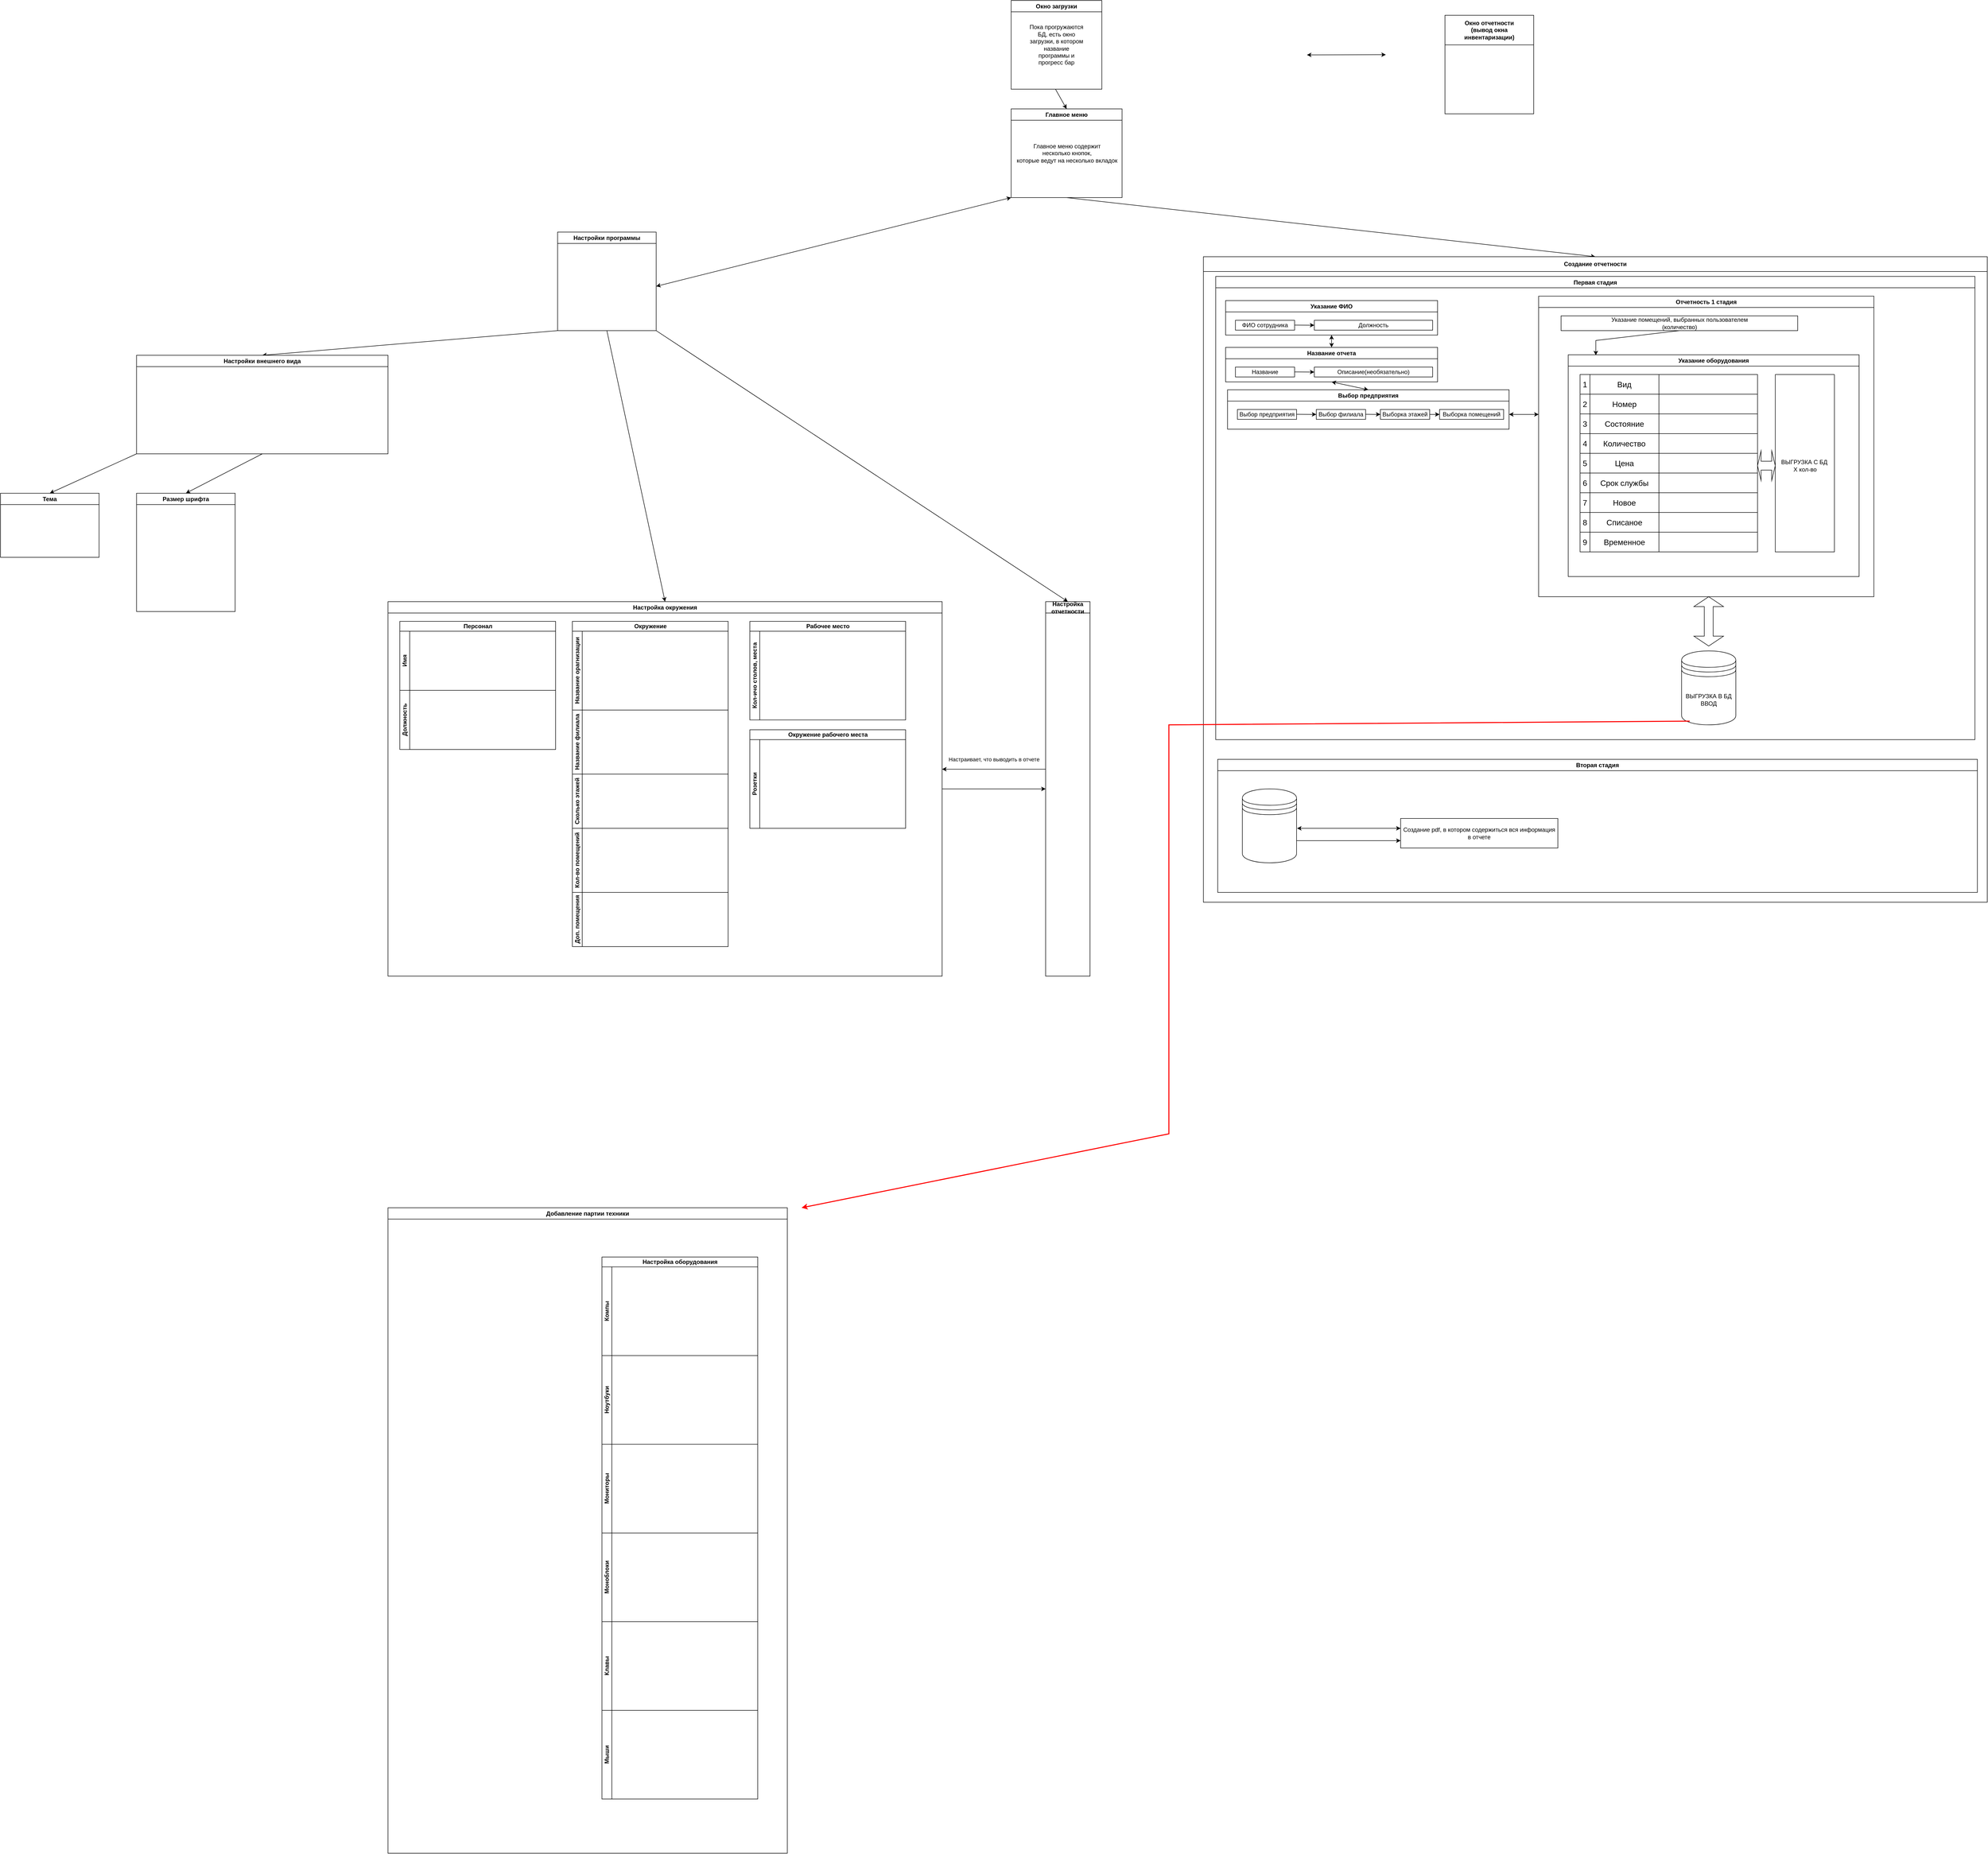 <mxfile version="28.2.7">
  <diagram name="Страница — 1" id="qw9_Vz4rTDi8ZFzp95r3">
    <mxGraphModel dx="4831" dy="1388" grid="1" gridSize="10" guides="1" tooltips="1" connect="1" arrows="1" fold="1" page="1" pageScale="1" pageWidth="827" pageHeight="1169" math="0" shadow="0">
      <root>
        <mxCell id="0" />
        <mxCell id="1" parent="0" />
        <mxCell id="VhtwmuhfcuLkt9PrpfNn-2" value="Главное меню" style="swimlane;whiteSpace=wrap;html=1;startSize=23;" parent="1" vertex="1">
          <mxGeometry x="-390" y="260" width="225" height="180" as="geometry" />
        </mxCell>
        <mxCell id="ImNe-CKdHmTEs3YTey9j-277" value="Главное меню содержит &lt;br&gt;несколько кнопок, &lt;br&gt;которые ведут на несколько вкладок" style="text;html=1;align=center;verticalAlign=middle;resizable=0;points=[];autosize=1;strokeColor=none;fillColor=none;" parent="VhtwmuhfcuLkt9PrpfNn-2" vertex="1">
          <mxGeometry x="-2.5" y="60" width="230" height="60" as="geometry" />
        </mxCell>
        <mxCell id="VhtwmuhfcuLkt9PrpfNn-3" value="Окно загрузки" style="swimlane;whiteSpace=wrap;html=1;startSize=23;" parent="1" vertex="1">
          <mxGeometry x="-390" y="40" width="184" height="180" as="geometry" />
        </mxCell>
        <mxCell id="ImNe-CKdHmTEs3YTey9j-276" value="Пока прогружаются БД, есть окно загрузки, в котором название программы и прогресс бар" style="text;html=1;align=center;verticalAlign=middle;whiteSpace=wrap;rounded=0;" parent="VhtwmuhfcuLkt9PrpfNn-3" vertex="1">
          <mxGeometry x="33" y="42.5" width="118" height="95" as="geometry" />
        </mxCell>
        <mxCell id="VhtwmuhfcuLkt9PrpfNn-6" value="Окно отчетности&lt;div&gt;(вывод окна инвентаризации&lt;span style=&quot;background-color: transparent; color: light-dark(rgb(0, 0, 0), rgb(255, 255, 255));&quot;&gt;)&lt;/span&gt;&lt;/div&gt;" style="swimlane;whiteSpace=wrap;html=1;startSize=60;" parent="1" vertex="1">
          <mxGeometry x="490" y="70" width="180" height="200" as="geometry" />
        </mxCell>
        <mxCell id="VhtwmuhfcuLkt9PrpfNn-8" value="" style="endArrow=classic;html=1;rounded=0;entryX=0.5;entryY=0;entryDx=0;entryDy=0;" parent="1" target="VhtwmuhfcuLkt9PrpfNn-2" edge="1">
          <mxGeometry width="50" height="50" relative="1" as="geometry">
            <mxPoint x="-300" y="220" as="sourcePoint" />
            <mxPoint x="-220" y="260" as="targetPoint" />
          </mxGeometry>
        </mxCell>
        <mxCell id="VhtwmuhfcuLkt9PrpfNn-9" value="" style="endArrow=classic;html=1;rounded=0;entryX=0.5;entryY=0;entryDx=0;entryDy=0;exitX=0.5;exitY=1;exitDx=0;exitDy=0;" parent="1" source="VhtwmuhfcuLkt9PrpfNn-2" target="VhtwmuhfcuLkt9PrpfNn-4" edge="1">
          <mxGeometry width="50" height="50" relative="1" as="geometry">
            <mxPoint x="-298.42" y="460" as="sourcePoint" />
            <mxPoint x="-298.42" y="520" as="targetPoint" />
          </mxGeometry>
        </mxCell>
        <mxCell id="ImNe-CKdHmTEs3YTey9j-2" value="" style="endArrow=classic;startArrow=classic;html=1;rounded=0;entryX=0;entryY=1;entryDx=0;entryDy=0;" parent="1" target="VhtwmuhfcuLkt9PrpfNn-2" edge="1">
          <mxGeometry width="50" height="50" relative="1" as="geometry">
            <mxPoint x="-1110" y="620" as="sourcePoint" />
            <mxPoint x="-390" y="620" as="targetPoint" />
          </mxGeometry>
        </mxCell>
        <mxCell id="ImNe-CKdHmTEs3YTey9j-4" value="" style="endArrow=classic;html=1;rounded=0;exitX=0;exitY=1;exitDx=0;exitDy=0;entryX=0.5;entryY=0;entryDx=0;entryDy=0;" parent="1" source="ImNe-CKdHmTEs3YTey9j-11" target="ImNe-CKdHmTEs3YTey9j-5" edge="1">
          <mxGeometry width="50" height="50" relative="1" as="geometry">
            <mxPoint x="-1300" y="710" as="sourcePoint" />
            <mxPoint x="-1120" y="760" as="targetPoint" />
          </mxGeometry>
        </mxCell>
        <mxCell id="ImNe-CKdHmTEs3YTey9j-5" value="Настройки внешнего вида" style="swimlane;whiteSpace=wrap;html=1;" parent="1" vertex="1">
          <mxGeometry x="-2164" y="760" width="510" height="200" as="geometry" />
        </mxCell>
        <mxCell id="ImNe-CKdHmTEs3YTey9j-6" value="" style="endArrow=classic;html=1;rounded=0;entryX=0.5;entryY=0;entryDx=0;entryDy=0;exitX=0.5;exitY=1;exitDx=0;exitDy=0;" parent="1" source="ImNe-CKdHmTEs3YTey9j-11" target="ImNe-CKdHmTEs3YTey9j-7" edge="1">
          <mxGeometry width="50" height="50" relative="1" as="geometry">
            <mxPoint x="-1220" y="710" as="sourcePoint" />
            <mxPoint x="-870" y="780" as="targetPoint" />
          </mxGeometry>
        </mxCell>
        <mxCell id="ImNe-CKdHmTEs3YTey9j-7" value="Настройка окружения" style="swimlane;whiteSpace=wrap;html=1;" parent="1" vertex="1">
          <mxGeometry x="-1654" y="1260" width="1124" height="760" as="geometry">
            <mxRectangle x="-1654" y="1250" width="160" height="30" as="alternateBounds" />
          </mxGeometry>
        </mxCell>
        <mxCell id="ImNe-CKdHmTEs3YTey9j-83" value="Персонал" style="swimlane;childLayout=stackLayout;resizeParent=1;resizeParentMax=0;horizontal=1;startSize=20;horizontalStack=0;html=1;" parent="ImNe-CKdHmTEs3YTey9j-7" vertex="1">
          <mxGeometry x="24" y="40" width="316" height="260" as="geometry" />
        </mxCell>
        <mxCell id="ImNe-CKdHmTEs3YTey9j-84" value="Имя" style="swimlane;startSize=20;horizontal=0;html=1;" parent="ImNe-CKdHmTEs3YTey9j-83" vertex="1">
          <mxGeometry y="20" width="316" height="120" as="geometry" />
        </mxCell>
        <mxCell id="ImNe-CKdHmTEs3YTey9j-85" value="Должность" style="swimlane;startSize=20;horizontal=0;html=1;" parent="ImNe-CKdHmTEs3YTey9j-83" vertex="1">
          <mxGeometry y="140" width="316" height="120" as="geometry" />
        </mxCell>
        <mxCell id="ImNe-CKdHmTEs3YTey9j-87" value="Окружение" style="swimlane;childLayout=stackLayout;resizeParent=1;resizeParentMax=0;horizontal=1;startSize=20;horizontalStack=0;html=1;" parent="ImNe-CKdHmTEs3YTey9j-7" vertex="1">
          <mxGeometry x="374" y="40" width="316" height="310" as="geometry" />
        </mxCell>
        <mxCell id="ImNe-CKdHmTEs3YTey9j-88" value="Название орагнизации" style="swimlane;startSize=20;horizontal=0;html=1;" parent="ImNe-CKdHmTEs3YTey9j-87" vertex="1">
          <mxGeometry y="20" width="316" height="160" as="geometry" />
        </mxCell>
        <mxCell id="ImNe-CKdHmTEs3YTey9j-89" value="Название филиала" style="swimlane;startSize=20;horizontal=0;html=1;" parent="ImNe-CKdHmTEs3YTey9j-87" vertex="1">
          <mxGeometry y="180" width="316" height="130" as="geometry">
            <mxRectangle y="180" width="316" height="30" as="alternateBounds" />
          </mxGeometry>
        </mxCell>
        <mxCell id="ImNe-CKdHmTEs3YTey9j-94" value="Сколько этажей" style="swimlane;startSize=20;horizontal=0;html=1;" parent="ImNe-CKdHmTEs3YTey9j-7" vertex="1">
          <mxGeometry x="374" y="350" width="316" height="110" as="geometry" />
        </mxCell>
        <mxCell id="ImNe-CKdHmTEs3YTey9j-95" value="Кол-во помещений" style="swimlane;startSize=20;horizontal=0;html=1;" parent="ImNe-CKdHmTEs3YTey9j-7" vertex="1">
          <mxGeometry x="374" y="460" width="316" height="130" as="geometry" />
        </mxCell>
        <mxCell id="ImNe-CKdHmTEs3YTey9j-103" value="Доп. помещения" style="swimlane;startSize=20;horizontal=0;html=1;" parent="ImNe-CKdHmTEs3YTey9j-7" vertex="1">
          <mxGeometry x="374" y="590" width="316" height="110" as="geometry" />
        </mxCell>
        <mxCell id="ImNe-CKdHmTEs3YTey9j-105" value="Рабочее место" style="swimlane;childLayout=stackLayout;resizeParent=1;resizeParentMax=0;horizontal=1;startSize=20;horizontalStack=0;html=1;" parent="ImNe-CKdHmTEs3YTey9j-7" vertex="1">
          <mxGeometry x="734" y="40" width="316" height="200" as="geometry" />
        </mxCell>
        <mxCell id="ImNe-CKdHmTEs3YTey9j-106" value="Кол-ичо столов, места" style="swimlane;startSize=20;horizontal=0;html=1;" parent="ImNe-CKdHmTEs3YTey9j-105" vertex="1">
          <mxGeometry y="20" width="316" height="180" as="geometry" />
        </mxCell>
        <mxCell id="ImNe-CKdHmTEs3YTey9j-108" value="Окружение рабочего места" style="swimlane;childLayout=stackLayout;resizeParent=1;resizeParentMax=0;horizontal=1;startSize=20;horizontalStack=0;html=1;" parent="ImNe-CKdHmTEs3YTey9j-7" vertex="1">
          <mxGeometry x="734" y="260" width="316" height="200" as="geometry" />
        </mxCell>
        <mxCell id="ImNe-CKdHmTEs3YTey9j-109" value="Розетки" style="swimlane;startSize=20;horizontal=0;html=1;" parent="ImNe-CKdHmTEs3YTey9j-108" vertex="1">
          <mxGeometry y="20" width="316" height="180" as="geometry" />
        </mxCell>
        <mxCell id="ImNe-CKdHmTEs3YTey9j-8" value="Настройка отчетности" style="swimlane;whiteSpace=wrap;html=1;" parent="1" vertex="1">
          <mxGeometry x="-320" y="1260" width="90" height="760" as="geometry" />
        </mxCell>
        <mxCell id="ImNe-CKdHmTEs3YTey9j-10" value="" style="endArrow=classic;html=1;rounded=0;entryX=0.5;entryY=0;entryDx=0;entryDy=0;exitX=1;exitY=1;exitDx=0;exitDy=0;" parent="1" source="ImNe-CKdHmTEs3YTey9j-11" target="ImNe-CKdHmTEs3YTey9j-8" edge="1">
          <mxGeometry width="50" height="50" relative="1" as="geometry">
            <mxPoint x="-1120.0" y="710" as="sourcePoint" />
            <mxPoint x="-1140" y="800" as="targetPoint" />
          </mxGeometry>
        </mxCell>
        <mxCell id="ImNe-CKdHmTEs3YTey9j-11" value="Настройки программы" style="swimlane;whiteSpace=wrap;html=1;" parent="1" vertex="1">
          <mxGeometry x="-1310" y="510" width="200" height="200" as="geometry" />
        </mxCell>
        <mxCell id="ImNe-CKdHmTEs3YTey9j-14" value="" style="endArrow=classic;html=1;rounded=0;exitX=0;exitY=1;exitDx=0;exitDy=0;entryX=0.5;entryY=0;entryDx=0;entryDy=0;" parent="1" source="ImNe-CKdHmTEs3YTey9j-5" target="ImNe-CKdHmTEs3YTey9j-19" edge="1">
          <mxGeometry width="50" height="50" relative="1" as="geometry">
            <mxPoint x="-1470" y="1040" as="sourcePoint" />
            <mxPoint x="-1720" y="1040" as="targetPoint" />
          </mxGeometry>
        </mxCell>
        <mxCell id="ImNe-CKdHmTEs3YTey9j-19" value="Тема" style="swimlane;whiteSpace=wrap;html=1;" parent="1" vertex="1">
          <mxGeometry x="-2440" y="1040" width="200" height="130" as="geometry">
            <mxRectangle x="-1920" y="1040" width="160" height="30" as="alternateBounds" />
          </mxGeometry>
        </mxCell>
        <mxCell id="ImNe-CKdHmTEs3YTey9j-23" value="" style="endArrow=classic;html=1;rounded=0;entryX=0.5;entryY=0;entryDx=0;entryDy=0;exitX=0.5;exitY=1;exitDx=0;exitDy=0;" parent="1" source="ImNe-CKdHmTEs3YTey9j-5" target="ImNe-CKdHmTEs3YTey9j-24" edge="1">
          <mxGeometry width="50" height="50" relative="1" as="geometry">
            <mxPoint x="-1880" y="960" as="sourcePoint" />
            <mxPoint x="-1350" y="1040" as="targetPoint" />
          </mxGeometry>
        </mxCell>
        <mxCell id="ImNe-CKdHmTEs3YTey9j-24" value="Размер шрифта" style="swimlane;whiteSpace=wrap;html=1;" parent="1" vertex="1">
          <mxGeometry x="-2164" y="1040" width="200" height="240" as="geometry" />
        </mxCell>
        <mxCell id="ImNe-CKdHmTEs3YTey9j-113" value="" style="endArrow=classic;html=1;rounded=0;entryX=0;entryY=0.5;entryDx=0;entryDy=0;" parent="1" target="ImNe-CKdHmTEs3YTey9j-8" edge="1">
          <mxGeometry relative="1" as="geometry">
            <mxPoint x="-530" y="1640" as="sourcePoint" />
            <mxPoint x="-430" y="1640" as="targetPoint" />
          </mxGeometry>
        </mxCell>
        <mxCell id="ImNe-CKdHmTEs3YTey9j-115" value="" style="endArrow=classic;html=1;rounded=0;" parent="1" edge="1">
          <mxGeometry relative="1" as="geometry">
            <mxPoint x="-320" y="1600" as="sourcePoint" />
            <mxPoint x="-530" y="1600" as="targetPoint" />
          </mxGeometry>
        </mxCell>
        <mxCell id="ImNe-CKdHmTEs3YTey9j-116" value="Настраивает, что выводить в отчете" style="edgeLabel;resizable=0;html=1;;align=center;verticalAlign=middle;" parent="ImNe-CKdHmTEs3YTey9j-115" connectable="0" vertex="1">
          <mxGeometry relative="1" as="geometry">
            <mxPoint y="-20" as="offset" />
          </mxGeometry>
        </mxCell>
        <mxCell id="ImNe-CKdHmTEs3YTey9j-3" value="" style="endArrow=classic;startArrow=classic;html=1;rounded=0;entryX=0;entryY=0.5;entryDx=0;entryDy=0;" parent="1" edge="1">
          <mxGeometry width="50" height="50" relative="1" as="geometry">
            <mxPoint x="210" y="150.42" as="sourcePoint" />
            <mxPoint x="370" y="150" as="targetPoint" />
          </mxGeometry>
        </mxCell>
        <mxCell id="VhtwmuhfcuLkt9PrpfNn-4" value="Создание отчетности" style="swimlane;whiteSpace=wrap;html=1;startSize=30;" parent="1" vertex="1">
          <mxGeometry y="560" width="1590" height="1310" as="geometry" />
        </mxCell>
        <mxCell id="ImNe-CKdHmTEs3YTey9j-132" value="Выбор предприятия" style="swimlane;whiteSpace=wrap;html=1;" parent="VhtwmuhfcuLkt9PrpfNn-4" vertex="1">
          <mxGeometry x="49" y="270" width="571" height="80" as="geometry" />
        </mxCell>
        <mxCell id="ImNe-CKdHmTEs3YTey9j-133" value="Выбор предприятия" style="rounded=0;whiteSpace=wrap;html=1;" parent="ImNe-CKdHmTEs3YTey9j-132" vertex="1">
          <mxGeometry x="20" y="40" width="120" height="20" as="geometry" />
        </mxCell>
        <mxCell id="ImNe-CKdHmTEs3YTey9j-134" value="" style="endArrow=classic;html=1;rounded=0;" parent="ImNe-CKdHmTEs3YTey9j-132" edge="1">
          <mxGeometry width="50" height="50" relative="1" as="geometry">
            <mxPoint x="140" y="49.76" as="sourcePoint" />
            <mxPoint x="180" y="50" as="targetPoint" />
          </mxGeometry>
        </mxCell>
        <mxCell id="ImNe-CKdHmTEs3YTey9j-135" value="Выбор филиала" style="rounded=0;whiteSpace=wrap;html=1;" parent="ImNe-CKdHmTEs3YTey9j-132" vertex="1">
          <mxGeometry x="180" y="40" width="100" height="20" as="geometry" />
        </mxCell>
        <mxCell id="ImNe-CKdHmTEs3YTey9j-136" value="Выборка этажей" style="rounded=0;whiteSpace=wrap;html=1;" parent="ImNe-CKdHmTEs3YTey9j-132" vertex="1">
          <mxGeometry x="310" y="40" width="100" height="20" as="geometry" />
        </mxCell>
        <mxCell id="ImNe-CKdHmTEs3YTey9j-137" value="" style="endArrow=classic;html=1;rounded=0;" parent="ImNe-CKdHmTEs3YTey9j-132" edge="1">
          <mxGeometry width="50" height="50" relative="1" as="geometry">
            <mxPoint x="280" y="49.71" as="sourcePoint" />
            <mxPoint x="310" y="50" as="targetPoint" />
          </mxGeometry>
        </mxCell>
        <mxCell id="ImNe-CKdHmTEs3YTey9j-142" value="Выборка помещений" style="rounded=0;whiteSpace=wrap;html=1;" parent="ImNe-CKdHmTEs3YTey9j-132" vertex="1">
          <mxGeometry x="430" y="40" width="130" height="20" as="geometry" />
        </mxCell>
        <mxCell id="ImNe-CKdHmTEs3YTey9j-141" value="" style="endArrow=classic;html=1;rounded=0;exitX=1;exitY=0.5;exitDx=0;exitDy=0;entryX=0;entryY=0.5;entryDx=0;entryDy=0;" parent="ImNe-CKdHmTEs3YTey9j-132" source="ImNe-CKdHmTEs3YTey9j-136" target="ImNe-CKdHmTEs3YTey9j-142" edge="1">
          <mxGeometry width="50" height="50" relative="1" as="geometry">
            <mxPoint x="300" y="50" as="sourcePoint" />
            <mxPoint x="440" y="20" as="targetPoint" />
            <Array as="points" />
          </mxGeometry>
        </mxCell>
        <mxCell id="ImNe-CKdHmTEs3YTey9j-144" value="" style="endArrow=classic;startArrow=classic;html=1;rounded=0;exitX=0.5;exitY=0;exitDx=0;exitDy=0;entryX=0.5;entryY=1;entryDx=0;entryDy=0;" parent="VhtwmuhfcuLkt9PrpfNn-4" source="ImNe-CKdHmTEs3YTey9j-132" target="ImNe-CKdHmTEs3YTey9j-128" edge="1">
          <mxGeometry width="50" height="50" relative="1" as="geometry">
            <mxPoint x="270" y="280" as="sourcePoint" />
            <mxPoint x="235" y="250" as="targetPoint" />
          </mxGeometry>
        </mxCell>
        <mxCell id="ImNe-CKdHmTEs3YTey9j-146" value="Отчетность 1 стадия" style="swimlane;whiteSpace=wrap;html=1;" parent="VhtwmuhfcuLkt9PrpfNn-4" vertex="1">
          <mxGeometry x="680" y="80" width="680" height="610" as="geometry" />
        </mxCell>
        <mxCell id="ImNe-CKdHmTEs3YTey9j-155" value="Указание помещений, выбранных пользователем&lt;br&gt;(количество)" style="rounded=0;whiteSpace=wrap;html=1;" parent="ImNe-CKdHmTEs3YTey9j-146" vertex="1">
          <mxGeometry x="45.5" y="40" width="480" height="30" as="geometry" />
        </mxCell>
        <mxCell id="ImNe-CKdHmTEs3YTey9j-156" value="" style="endArrow=classic;html=1;rounded=0;exitX=0.5;exitY=1;exitDx=0;exitDy=0;entryX=0.5;entryY=0;entryDx=0;entryDy=0;" parent="ImNe-CKdHmTEs3YTey9j-146" source="ImNe-CKdHmTEs3YTey9j-155" edge="1">
          <mxGeometry width="50" height="50" relative="1" as="geometry">
            <mxPoint x="280" y="120" as="sourcePoint" />
            <mxPoint x="116" y="120" as="targetPoint" />
            <Array as="points">
              <mxPoint x="116" y="90" />
            </Array>
          </mxGeometry>
        </mxCell>
        <mxCell id="ImNe-CKdHmTEs3YTey9j-216" value="Указание оборудования" style="swimlane;whiteSpace=wrap;html=1;" parent="ImNe-CKdHmTEs3YTey9j-146" vertex="1">
          <mxGeometry x="60" y="119" width="590" height="450" as="geometry" />
        </mxCell>
        <mxCell id="ImNe-CKdHmTEs3YTey9j-218" value="" style="shape=table;startSize=0;container=1;collapsible=0;childLayout=tableLayout;fontSize=16;" parent="ImNe-CKdHmTEs3YTey9j-216" vertex="1">
          <mxGeometry x="24" y="40" width="360" height="120" as="geometry" />
        </mxCell>
        <mxCell id="ImNe-CKdHmTEs3YTey9j-219" value="" style="shape=tableRow;horizontal=0;startSize=0;swimlaneHead=0;swimlaneBody=0;strokeColor=inherit;top=0;left=0;bottom=0;right=0;collapsible=0;dropTarget=0;fillColor=none;points=[[0,0.5],[1,0.5]];portConstraint=eastwest;fontSize=16;" parent="ImNe-CKdHmTEs3YTey9j-218" vertex="1">
          <mxGeometry width="360" height="40" as="geometry" />
        </mxCell>
        <mxCell id="ImNe-CKdHmTEs3YTey9j-220" value="1" style="shape=partialRectangle;html=1;whiteSpace=wrap;connectable=0;strokeColor=inherit;overflow=hidden;fillColor=none;top=0;left=0;bottom=0;right=0;pointerEvents=1;fontSize=16;" parent="ImNe-CKdHmTEs3YTey9j-219" vertex="1">
          <mxGeometry width="20" height="40" as="geometry">
            <mxRectangle width="20" height="40" as="alternateBounds" />
          </mxGeometry>
        </mxCell>
        <mxCell id="ImNe-CKdHmTEs3YTey9j-221" value="Вид" style="shape=partialRectangle;html=1;whiteSpace=wrap;connectable=0;strokeColor=inherit;overflow=hidden;fillColor=none;top=0;left=0;bottom=0;right=0;pointerEvents=1;fontSize=16;" parent="ImNe-CKdHmTEs3YTey9j-219" vertex="1">
          <mxGeometry x="20" width="140" height="40" as="geometry">
            <mxRectangle width="140" height="40" as="alternateBounds" />
          </mxGeometry>
        </mxCell>
        <mxCell id="ImNe-CKdHmTEs3YTey9j-222" value="" style="shape=partialRectangle;html=1;whiteSpace=wrap;connectable=0;strokeColor=inherit;overflow=hidden;fillColor=none;top=0;left=0;bottom=0;right=0;pointerEvents=1;fontSize=16;" parent="ImNe-CKdHmTEs3YTey9j-219" vertex="1">
          <mxGeometry x="160" width="200" height="40" as="geometry">
            <mxRectangle width="200" height="40" as="alternateBounds" />
          </mxGeometry>
        </mxCell>
        <mxCell id="ImNe-CKdHmTEs3YTey9j-223" value="" style="shape=tableRow;horizontal=0;startSize=0;swimlaneHead=0;swimlaneBody=0;strokeColor=inherit;top=0;left=0;bottom=0;right=0;collapsible=0;dropTarget=0;fillColor=none;points=[[0,0.5],[1,0.5]];portConstraint=eastwest;fontSize=16;" parent="ImNe-CKdHmTEs3YTey9j-218" vertex="1">
          <mxGeometry y="40" width="360" height="40" as="geometry" />
        </mxCell>
        <mxCell id="ImNe-CKdHmTEs3YTey9j-224" value="2" style="shape=partialRectangle;html=1;whiteSpace=wrap;connectable=0;strokeColor=inherit;overflow=hidden;fillColor=none;top=0;left=0;bottom=0;right=0;pointerEvents=1;fontSize=16;" parent="ImNe-CKdHmTEs3YTey9j-223" vertex="1">
          <mxGeometry width="20" height="40" as="geometry">
            <mxRectangle width="20" height="40" as="alternateBounds" />
          </mxGeometry>
        </mxCell>
        <mxCell id="ImNe-CKdHmTEs3YTey9j-225" value="Номер" style="shape=partialRectangle;html=1;whiteSpace=wrap;connectable=0;strokeColor=inherit;overflow=hidden;fillColor=none;top=0;left=0;bottom=0;right=0;pointerEvents=1;fontSize=16;" parent="ImNe-CKdHmTEs3YTey9j-223" vertex="1">
          <mxGeometry x="20" width="140" height="40" as="geometry">
            <mxRectangle width="140" height="40" as="alternateBounds" />
          </mxGeometry>
        </mxCell>
        <mxCell id="ImNe-CKdHmTEs3YTey9j-226" value="" style="shape=partialRectangle;html=1;whiteSpace=wrap;connectable=0;strokeColor=inherit;overflow=hidden;fillColor=none;top=0;left=0;bottom=0;right=0;pointerEvents=1;fontSize=16;" parent="ImNe-CKdHmTEs3YTey9j-223" vertex="1">
          <mxGeometry x="160" width="200" height="40" as="geometry">
            <mxRectangle width="200" height="40" as="alternateBounds" />
          </mxGeometry>
        </mxCell>
        <mxCell id="ImNe-CKdHmTEs3YTey9j-227" value="" style="shape=tableRow;horizontal=0;startSize=0;swimlaneHead=0;swimlaneBody=0;strokeColor=inherit;top=0;left=0;bottom=0;right=0;collapsible=0;dropTarget=0;fillColor=none;points=[[0,0.5],[1,0.5]];portConstraint=eastwest;fontSize=16;" parent="ImNe-CKdHmTEs3YTey9j-218" vertex="1">
          <mxGeometry y="80" width="360" height="40" as="geometry" />
        </mxCell>
        <mxCell id="ImNe-CKdHmTEs3YTey9j-228" value="3" style="shape=partialRectangle;html=1;whiteSpace=wrap;connectable=0;strokeColor=inherit;overflow=hidden;fillColor=none;top=0;left=0;bottom=0;right=0;pointerEvents=1;fontSize=16;" parent="ImNe-CKdHmTEs3YTey9j-227" vertex="1">
          <mxGeometry width="20" height="40" as="geometry">
            <mxRectangle width="20" height="40" as="alternateBounds" />
          </mxGeometry>
        </mxCell>
        <mxCell id="ImNe-CKdHmTEs3YTey9j-229" value="Состояние" style="shape=partialRectangle;html=1;whiteSpace=wrap;connectable=0;strokeColor=inherit;overflow=hidden;fillColor=none;top=0;left=0;bottom=0;right=0;pointerEvents=1;fontSize=16;" parent="ImNe-CKdHmTEs3YTey9j-227" vertex="1">
          <mxGeometry x="20" width="140" height="40" as="geometry">
            <mxRectangle width="140" height="40" as="alternateBounds" />
          </mxGeometry>
        </mxCell>
        <mxCell id="ImNe-CKdHmTEs3YTey9j-230" value="" style="shape=partialRectangle;html=1;whiteSpace=wrap;connectable=0;strokeColor=inherit;overflow=hidden;fillColor=none;top=0;left=0;bottom=0;right=0;pointerEvents=1;fontSize=16;" parent="ImNe-CKdHmTEs3YTey9j-227" vertex="1">
          <mxGeometry x="160" width="200" height="40" as="geometry">
            <mxRectangle width="200" height="40" as="alternateBounds" />
          </mxGeometry>
        </mxCell>
        <mxCell id="ImNe-CKdHmTEs3YTey9j-231" value="" style="shape=table;startSize=0;container=1;collapsible=0;childLayout=tableLayout;fontSize=16;" parent="ImNe-CKdHmTEs3YTey9j-216" vertex="1">
          <mxGeometry x="24" y="160" width="360" height="120" as="geometry" />
        </mxCell>
        <mxCell id="ImNe-CKdHmTEs3YTey9j-232" value="" style="shape=tableRow;horizontal=0;startSize=0;swimlaneHead=0;swimlaneBody=0;strokeColor=inherit;top=0;left=0;bottom=0;right=0;collapsible=0;dropTarget=0;fillColor=none;points=[[0,0.5],[1,0.5]];portConstraint=eastwest;fontSize=16;" parent="ImNe-CKdHmTEs3YTey9j-231" vertex="1">
          <mxGeometry width="360" height="40" as="geometry" />
        </mxCell>
        <mxCell id="ImNe-CKdHmTEs3YTey9j-233" value="4" style="shape=partialRectangle;html=1;whiteSpace=wrap;connectable=0;strokeColor=inherit;overflow=hidden;fillColor=none;top=0;left=0;bottom=0;right=0;pointerEvents=1;fontSize=16;" parent="ImNe-CKdHmTEs3YTey9j-232" vertex="1">
          <mxGeometry width="20" height="40" as="geometry">
            <mxRectangle width="20" height="40" as="alternateBounds" />
          </mxGeometry>
        </mxCell>
        <mxCell id="ImNe-CKdHmTEs3YTey9j-234" value="Количество" style="shape=partialRectangle;html=1;whiteSpace=wrap;connectable=0;strokeColor=inherit;overflow=hidden;fillColor=none;top=0;left=0;bottom=0;right=0;pointerEvents=1;fontSize=16;" parent="ImNe-CKdHmTEs3YTey9j-232" vertex="1">
          <mxGeometry x="20" width="140" height="40" as="geometry">
            <mxRectangle width="140" height="40" as="alternateBounds" />
          </mxGeometry>
        </mxCell>
        <mxCell id="ImNe-CKdHmTEs3YTey9j-235" value="" style="shape=partialRectangle;html=1;whiteSpace=wrap;connectable=0;strokeColor=inherit;overflow=hidden;fillColor=none;top=0;left=0;bottom=0;right=0;pointerEvents=1;fontSize=16;" parent="ImNe-CKdHmTEs3YTey9j-232" vertex="1">
          <mxGeometry x="160" width="200" height="40" as="geometry">
            <mxRectangle width="200" height="40" as="alternateBounds" />
          </mxGeometry>
        </mxCell>
        <mxCell id="ImNe-CKdHmTEs3YTey9j-236" value="" style="shape=tableRow;horizontal=0;startSize=0;swimlaneHead=0;swimlaneBody=0;strokeColor=inherit;top=0;left=0;bottom=0;right=0;collapsible=0;dropTarget=0;fillColor=none;points=[[0,0.5],[1,0.5]];portConstraint=eastwest;fontSize=16;" parent="ImNe-CKdHmTEs3YTey9j-231" vertex="1">
          <mxGeometry y="40" width="360" height="40" as="geometry" />
        </mxCell>
        <mxCell id="ImNe-CKdHmTEs3YTey9j-237" value="5" style="shape=partialRectangle;html=1;whiteSpace=wrap;connectable=0;strokeColor=inherit;overflow=hidden;fillColor=none;top=0;left=0;bottom=0;right=0;pointerEvents=1;fontSize=16;" parent="ImNe-CKdHmTEs3YTey9j-236" vertex="1">
          <mxGeometry width="20" height="40" as="geometry">
            <mxRectangle width="20" height="40" as="alternateBounds" />
          </mxGeometry>
        </mxCell>
        <mxCell id="ImNe-CKdHmTEs3YTey9j-238" value="Цена" style="shape=partialRectangle;html=1;whiteSpace=wrap;connectable=0;strokeColor=inherit;overflow=hidden;fillColor=none;top=0;left=0;bottom=0;right=0;pointerEvents=1;fontSize=16;" parent="ImNe-CKdHmTEs3YTey9j-236" vertex="1">
          <mxGeometry x="20" width="140" height="40" as="geometry">
            <mxRectangle width="140" height="40" as="alternateBounds" />
          </mxGeometry>
        </mxCell>
        <mxCell id="ImNe-CKdHmTEs3YTey9j-239" value="" style="shape=partialRectangle;html=1;whiteSpace=wrap;connectable=0;strokeColor=inherit;overflow=hidden;fillColor=none;top=0;left=0;bottom=0;right=0;pointerEvents=1;fontSize=16;" parent="ImNe-CKdHmTEs3YTey9j-236" vertex="1">
          <mxGeometry x="160" width="200" height="40" as="geometry">
            <mxRectangle width="200" height="40" as="alternateBounds" />
          </mxGeometry>
        </mxCell>
        <mxCell id="ImNe-CKdHmTEs3YTey9j-240" value="" style="shape=tableRow;horizontal=0;startSize=0;swimlaneHead=0;swimlaneBody=0;strokeColor=inherit;top=0;left=0;bottom=0;right=0;collapsible=0;dropTarget=0;fillColor=none;points=[[0,0.5],[1,0.5]];portConstraint=eastwest;fontSize=16;" parent="ImNe-CKdHmTEs3YTey9j-231" vertex="1">
          <mxGeometry y="80" width="360" height="40" as="geometry" />
        </mxCell>
        <mxCell id="ImNe-CKdHmTEs3YTey9j-241" value="6" style="shape=partialRectangle;html=1;whiteSpace=wrap;connectable=0;strokeColor=inherit;overflow=hidden;fillColor=none;top=0;left=0;bottom=0;right=0;pointerEvents=1;fontSize=16;" parent="ImNe-CKdHmTEs3YTey9j-240" vertex="1">
          <mxGeometry width="20" height="40" as="geometry">
            <mxRectangle width="20" height="40" as="alternateBounds" />
          </mxGeometry>
        </mxCell>
        <mxCell id="ImNe-CKdHmTEs3YTey9j-242" value="Срок службы" style="shape=partialRectangle;html=1;whiteSpace=wrap;connectable=0;strokeColor=inherit;overflow=hidden;fillColor=none;top=0;left=0;bottom=0;right=0;pointerEvents=1;fontSize=16;" parent="ImNe-CKdHmTEs3YTey9j-240" vertex="1">
          <mxGeometry x="20" width="140" height="40" as="geometry">
            <mxRectangle width="140" height="40" as="alternateBounds" />
          </mxGeometry>
        </mxCell>
        <mxCell id="ImNe-CKdHmTEs3YTey9j-243" value="" style="shape=partialRectangle;html=1;whiteSpace=wrap;connectable=0;strokeColor=inherit;overflow=hidden;fillColor=none;top=0;left=0;bottom=0;right=0;pointerEvents=1;fontSize=16;" parent="ImNe-CKdHmTEs3YTey9j-240" vertex="1">
          <mxGeometry x="160" width="200" height="40" as="geometry">
            <mxRectangle width="200" height="40" as="alternateBounds" />
          </mxGeometry>
        </mxCell>
        <mxCell id="ImNe-CKdHmTEs3YTey9j-244" value="" style="shape=table;startSize=0;container=1;collapsible=0;childLayout=tableLayout;fontSize=16;" parent="ImNe-CKdHmTEs3YTey9j-216" vertex="1">
          <mxGeometry x="24" y="280" width="360" height="120" as="geometry" />
        </mxCell>
        <mxCell id="ImNe-CKdHmTEs3YTey9j-245" value="" style="shape=tableRow;horizontal=0;startSize=0;swimlaneHead=0;swimlaneBody=0;strokeColor=inherit;top=0;left=0;bottom=0;right=0;collapsible=0;dropTarget=0;fillColor=none;points=[[0,0.5],[1,0.5]];portConstraint=eastwest;fontSize=16;" parent="ImNe-CKdHmTEs3YTey9j-244" vertex="1">
          <mxGeometry width="360" height="40" as="geometry" />
        </mxCell>
        <mxCell id="ImNe-CKdHmTEs3YTey9j-246" value="7" style="shape=partialRectangle;html=1;whiteSpace=wrap;connectable=0;strokeColor=inherit;overflow=hidden;fillColor=none;top=0;left=0;bottom=0;right=0;pointerEvents=1;fontSize=16;" parent="ImNe-CKdHmTEs3YTey9j-245" vertex="1">
          <mxGeometry width="20" height="40" as="geometry">
            <mxRectangle width="20" height="40" as="alternateBounds" />
          </mxGeometry>
        </mxCell>
        <mxCell id="ImNe-CKdHmTEs3YTey9j-247" value="Новое" style="shape=partialRectangle;html=1;whiteSpace=wrap;connectable=0;strokeColor=inherit;overflow=hidden;fillColor=none;top=0;left=0;bottom=0;right=0;pointerEvents=1;fontSize=16;" parent="ImNe-CKdHmTEs3YTey9j-245" vertex="1">
          <mxGeometry x="20" width="140" height="40" as="geometry">
            <mxRectangle width="140" height="40" as="alternateBounds" />
          </mxGeometry>
        </mxCell>
        <mxCell id="ImNe-CKdHmTEs3YTey9j-248" value="" style="shape=partialRectangle;html=1;whiteSpace=wrap;connectable=0;strokeColor=inherit;overflow=hidden;fillColor=none;top=0;left=0;bottom=0;right=0;pointerEvents=1;fontSize=16;" parent="ImNe-CKdHmTEs3YTey9j-245" vertex="1">
          <mxGeometry x="160" width="200" height="40" as="geometry">
            <mxRectangle width="200" height="40" as="alternateBounds" />
          </mxGeometry>
        </mxCell>
        <mxCell id="ImNe-CKdHmTEs3YTey9j-249" value="" style="shape=tableRow;horizontal=0;startSize=0;swimlaneHead=0;swimlaneBody=0;strokeColor=inherit;top=0;left=0;bottom=0;right=0;collapsible=0;dropTarget=0;fillColor=none;points=[[0,0.5],[1,0.5]];portConstraint=eastwest;fontSize=16;" parent="ImNe-CKdHmTEs3YTey9j-244" vertex="1">
          <mxGeometry y="40" width="360" height="40" as="geometry" />
        </mxCell>
        <mxCell id="ImNe-CKdHmTEs3YTey9j-250" value="8" style="shape=partialRectangle;html=1;whiteSpace=wrap;connectable=0;strokeColor=inherit;overflow=hidden;fillColor=none;top=0;left=0;bottom=0;right=0;pointerEvents=1;fontSize=16;" parent="ImNe-CKdHmTEs3YTey9j-249" vertex="1">
          <mxGeometry width="20" height="40" as="geometry">
            <mxRectangle width="20" height="40" as="alternateBounds" />
          </mxGeometry>
        </mxCell>
        <mxCell id="ImNe-CKdHmTEs3YTey9j-251" value="Списаное" style="shape=partialRectangle;html=1;whiteSpace=wrap;connectable=0;strokeColor=inherit;overflow=hidden;fillColor=none;top=0;left=0;bottom=0;right=0;pointerEvents=1;fontSize=16;" parent="ImNe-CKdHmTEs3YTey9j-249" vertex="1">
          <mxGeometry x="20" width="140" height="40" as="geometry">
            <mxRectangle width="140" height="40" as="alternateBounds" />
          </mxGeometry>
        </mxCell>
        <mxCell id="ImNe-CKdHmTEs3YTey9j-252" value="" style="shape=partialRectangle;html=1;whiteSpace=wrap;connectable=0;strokeColor=inherit;overflow=hidden;fillColor=none;top=0;left=0;bottom=0;right=0;pointerEvents=1;fontSize=16;" parent="ImNe-CKdHmTEs3YTey9j-249" vertex="1">
          <mxGeometry x="160" width="200" height="40" as="geometry">
            <mxRectangle width="200" height="40" as="alternateBounds" />
          </mxGeometry>
        </mxCell>
        <mxCell id="ImNe-CKdHmTEs3YTey9j-253" value="" style="shape=tableRow;horizontal=0;startSize=0;swimlaneHead=0;swimlaneBody=0;strokeColor=inherit;top=0;left=0;bottom=0;right=0;collapsible=0;dropTarget=0;fillColor=none;points=[[0,0.5],[1,0.5]];portConstraint=eastwest;fontSize=16;" parent="ImNe-CKdHmTEs3YTey9j-244" vertex="1">
          <mxGeometry y="80" width="360" height="40" as="geometry" />
        </mxCell>
        <mxCell id="ImNe-CKdHmTEs3YTey9j-254" value="9" style="shape=partialRectangle;html=1;whiteSpace=wrap;connectable=0;strokeColor=inherit;overflow=hidden;fillColor=none;top=0;left=0;bottom=0;right=0;pointerEvents=1;fontSize=16;" parent="ImNe-CKdHmTEs3YTey9j-253" vertex="1">
          <mxGeometry width="20" height="40" as="geometry">
            <mxRectangle width="20" height="40" as="alternateBounds" />
          </mxGeometry>
        </mxCell>
        <mxCell id="ImNe-CKdHmTEs3YTey9j-255" value="Временное" style="shape=partialRectangle;html=1;whiteSpace=wrap;connectable=0;strokeColor=inherit;overflow=hidden;fillColor=none;top=0;left=0;bottom=0;right=0;pointerEvents=1;fontSize=16;" parent="ImNe-CKdHmTEs3YTey9j-253" vertex="1">
          <mxGeometry x="20" width="140" height="40" as="geometry">
            <mxRectangle width="140" height="40" as="alternateBounds" />
          </mxGeometry>
        </mxCell>
        <mxCell id="ImNe-CKdHmTEs3YTey9j-256" value="" style="shape=partialRectangle;html=1;whiteSpace=wrap;connectable=0;strokeColor=inherit;overflow=hidden;fillColor=none;top=0;left=0;bottom=0;right=0;pointerEvents=1;fontSize=16;" parent="ImNe-CKdHmTEs3YTey9j-253" vertex="1">
          <mxGeometry x="160" width="200" height="40" as="geometry">
            <mxRectangle width="200" height="40" as="alternateBounds" />
          </mxGeometry>
        </mxCell>
        <mxCell id="ImNe-CKdHmTEs3YTey9j-258" value="" style="shape=doubleArrow;whiteSpace=wrap;html=1;" parent="ImNe-CKdHmTEs3YTey9j-216" vertex="1">
          <mxGeometry x="384" y="195" width="36" height="60" as="geometry" />
        </mxCell>
        <mxCell id="ImNe-CKdHmTEs3YTey9j-257" value="" style="swimlane;startSize=0;" parent="ImNe-CKdHmTEs3YTey9j-216" vertex="1">
          <mxGeometry x="420" y="40" width="120" height="360" as="geometry" />
        </mxCell>
        <mxCell id="ImNe-CKdHmTEs3YTey9j-259" value="ВЫГРУЗКА С БД&amp;nbsp;&lt;br&gt;Х кол-во" style="text;html=1;align=center;verticalAlign=middle;resizable=0;points=[];autosize=1;strokeColor=none;fillColor=none;" parent="ImNe-CKdHmTEs3YTey9j-257" vertex="1">
          <mxGeometry y="165" width="120" height="40" as="geometry" />
        </mxCell>
        <mxCell id="ImNe-CKdHmTEs3YTey9j-260" value="Первая стадия" style="swimlane;" parent="VhtwmuhfcuLkt9PrpfNn-4" vertex="1">
          <mxGeometry x="25" y="40" width="1540" height="940" as="geometry" />
        </mxCell>
        <mxCell id="ImNe-CKdHmTEs3YTey9j-121" value="Указание ФИО" style="swimlane;whiteSpace=wrap;html=1;" parent="ImNe-CKdHmTEs3YTey9j-260" vertex="1">
          <mxGeometry x="20" y="49" width="430" height="70" as="geometry" />
        </mxCell>
        <mxCell id="ImNe-CKdHmTEs3YTey9j-120" value="ФИО сотрудника" style="rounded=0;whiteSpace=wrap;html=1;" parent="ImNe-CKdHmTEs3YTey9j-121" vertex="1">
          <mxGeometry x="20" y="40" width="120" height="20" as="geometry" />
        </mxCell>
        <mxCell id="ImNe-CKdHmTEs3YTey9j-123" value="" style="endArrow=classic;html=1;rounded=0;" parent="ImNe-CKdHmTEs3YTey9j-121" edge="1">
          <mxGeometry width="50" height="50" relative="1" as="geometry">
            <mxPoint x="140" y="49.76" as="sourcePoint" />
            <mxPoint x="180" y="50" as="targetPoint" />
          </mxGeometry>
        </mxCell>
        <mxCell id="ImNe-CKdHmTEs3YTey9j-124" value="Должность" style="rounded=0;whiteSpace=wrap;html=1;" parent="ImNe-CKdHmTEs3YTey9j-121" vertex="1">
          <mxGeometry x="180" y="40" width="240" height="20" as="geometry" />
        </mxCell>
        <mxCell id="ImNe-CKdHmTEs3YTey9j-128" value="Название отчета" style="swimlane;whiteSpace=wrap;html=1;" parent="ImNe-CKdHmTEs3YTey9j-260" vertex="1">
          <mxGeometry x="20" y="144" width="430" height="70" as="geometry" />
        </mxCell>
        <mxCell id="ImNe-CKdHmTEs3YTey9j-129" value="Название" style="rounded=0;whiteSpace=wrap;html=1;" parent="ImNe-CKdHmTEs3YTey9j-128" vertex="1">
          <mxGeometry x="20" y="40" width="120" height="20" as="geometry" />
        </mxCell>
        <mxCell id="ImNe-CKdHmTEs3YTey9j-130" value="" style="endArrow=classic;html=1;rounded=0;" parent="ImNe-CKdHmTEs3YTey9j-128" edge="1">
          <mxGeometry width="50" height="50" relative="1" as="geometry">
            <mxPoint x="140" y="49.76" as="sourcePoint" />
            <mxPoint x="180" y="50" as="targetPoint" />
          </mxGeometry>
        </mxCell>
        <mxCell id="ImNe-CKdHmTEs3YTey9j-131" value="Описание(необязательно)" style="rounded=0;whiteSpace=wrap;html=1;" parent="ImNe-CKdHmTEs3YTey9j-128" vertex="1">
          <mxGeometry x="180" y="40" width="240" height="20" as="geometry" />
        </mxCell>
        <mxCell id="ImNe-CKdHmTEs3YTey9j-143" value="" style="endArrow=classic;startArrow=classic;html=1;rounded=0;exitX=0.5;exitY=0;exitDx=0;exitDy=0;entryX=0.5;entryY=1;entryDx=0;entryDy=0;" parent="ImNe-CKdHmTEs3YTey9j-260" source="ImNe-CKdHmTEs3YTey9j-128" target="ImNe-CKdHmTEs3YTey9j-121" edge="1">
          <mxGeometry width="50" height="50" relative="1" as="geometry">
            <mxPoint x="190" y="140" as="sourcePoint" />
            <mxPoint x="240" y="90" as="targetPoint" />
          </mxGeometry>
        </mxCell>
        <mxCell id="ImNe-CKdHmTEs3YTey9j-261" value="" style="shape=doubleArrow;direction=south;whiteSpace=wrap;html=1;" parent="ImNe-CKdHmTEs3YTey9j-260" vertex="1">
          <mxGeometry x="970" y="650" width="60" height="100" as="geometry" />
        </mxCell>
        <mxCell id="ImNe-CKdHmTEs3YTey9j-262" value="ВЫГРУЗКА В БД ВВОД" style="shape=datastore;whiteSpace=wrap;html=1;" parent="ImNe-CKdHmTEs3YTey9j-260" vertex="1">
          <mxGeometry x="945" y="760" width="110" height="150" as="geometry" />
        </mxCell>
        <mxCell id="ImNe-CKdHmTEs3YTey9j-264" value="" style="endArrow=classic;html=1;rounded=0;exitX=0.15;exitY=0.95;exitDx=0;exitDy=0;exitPerimeter=0;strokeColor=#FF0000;strokeWidth=2;" parent="ImNe-CKdHmTEs3YTey9j-260" source="ImNe-CKdHmTEs3YTey9j-262" edge="1">
          <mxGeometry width="50" height="50" relative="1" as="geometry">
            <mxPoint x="940" y="940" as="sourcePoint" />
            <mxPoint x="-840" y="1890" as="targetPoint" />
            <Array as="points">
              <mxPoint x="-95" y="910" />
              <mxPoint x="-95" y="1740" />
            </Array>
          </mxGeometry>
        </mxCell>
        <mxCell id="ImNe-CKdHmTEs3YTey9j-265" value="Вторая стадия" style="swimlane;whiteSpace=wrap;html=1;" parent="VhtwmuhfcuLkt9PrpfNn-4" vertex="1">
          <mxGeometry x="29" y="1020" width="1541" height="270" as="geometry" />
        </mxCell>
        <mxCell id="ImNe-CKdHmTEs3YTey9j-267" value="" style="shape=datastore;whiteSpace=wrap;html=1;" parent="ImNe-CKdHmTEs3YTey9j-265" vertex="1">
          <mxGeometry x="50" y="60" width="110" height="150" as="geometry" />
        </mxCell>
        <mxCell id="ImNe-CKdHmTEs3YTey9j-268" value="" style="endArrow=classic;startArrow=classic;html=1;rounded=0;" parent="ImNe-CKdHmTEs3YTey9j-265" edge="1">
          <mxGeometry width="50" height="50" relative="1" as="geometry">
            <mxPoint x="161" y="140" as="sourcePoint" />
            <mxPoint x="371" y="140" as="targetPoint" />
          </mxGeometry>
        </mxCell>
        <mxCell id="ImNe-CKdHmTEs3YTey9j-269" value="Создание pdf, в котором содержиться вся информация в отчете" style="rounded=0;whiteSpace=wrap;html=1;" parent="ImNe-CKdHmTEs3YTey9j-265" vertex="1">
          <mxGeometry x="371" y="120" width="319" height="60" as="geometry" />
        </mxCell>
        <mxCell id="ImNe-CKdHmTEs3YTey9j-270" value="" style="endArrow=classic;html=1;rounded=0;exitX=1;exitY=0.7;exitDx=0;exitDy=0;entryX=0;entryY=0.75;entryDx=0;entryDy=0;" parent="ImNe-CKdHmTEs3YTey9j-265" source="ImNe-CKdHmTEs3YTey9j-267" target="ImNe-CKdHmTEs3YTey9j-269" edge="1">
          <mxGeometry width="50" height="50" relative="1" as="geometry">
            <mxPoint x="361" y="200" as="sourcePoint" />
            <mxPoint x="411" y="150" as="targetPoint" />
          </mxGeometry>
        </mxCell>
        <mxCell id="ImNe-CKdHmTEs3YTey9j-154" value="" style="endArrow=classic;startArrow=classic;html=1;rounded=0;" parent="1" edge="1">
          <mxGeometry width="50" height="50" relative="1" as="geometry">
            <mxPoint x="620" y="880" as="sourcePoint" />
            <mxPoint x="680" y="880" as="targetPoint" />
          </mxGeometry>
        </mxCell>
        <mxCell id="ImNe-CKdHmTEs3YTey9j-203" value="Настройка оборудования" style="swimlane;childLayout=stackLayout;resizeParent=1;resizeParentMax=0;horizontal=1;startSize=20;horizontalStack=0;html=1;" parent="1" vertex="1">
          <mxGeometry x="-1220" y="2590" width="316" height="200" as="geometry" />
        </mxCell>
        <mxCell id="ImNe-CKdHmTEs3YTey9j-204" value="Компы" style="swimlane;startSize=20;horizontal=0;html=1;" parent="ImNe-CKdHmTEs3YTey9j-203" vertex="1">
          <mxGeometry y="20" width="316" height="180" as="geometry" />
        </mxCell>
        <mxCell id="ImNe-CKdHmTEs3YTey9j-205" value="Ноутбуки" style="swimlane;startSize=20;horizontal=0;html=1;" parent="1" vertex="1">
          <mxGeometry x="-1220" y="2790" width="316" height="180" as="geometry" />
        </mxCell>
        <mxCell id="ImNe-CKdHmTEs3YTey9j-206" value="Мониторы" style="swimlane;startSize=20;horizontal=0;html=1;" parent="1" vertex="1">
          <mxGeometry x="-1220" y="2970" width="316" height="180" as="geometry" />
        </mxCell>
        <mxCell id="ImNe-CKdHmTEs3YTey9j-207" value="Моноблоки" style="swimlane;startSize=20;horizontal=0;html=1;" parent="1" vertex="1">
          <mxGeometry x="-1220" y="3150" width="316" height="180" as="geometry" />
        </mxCell>
        <mxCell id="ImNe-CKdHmTEs3YTey9j-208" value="Клавы" style="swimlane;startSize=20;horizontal=0;html=1;" parent="1" vertex="1">
          <mxGeometry x="-1220" y="3330" width="316" height="180" as="geometry" />
        </mxCell>
        <mxCell id="ImNe-CKdHmTEs3YTey9j-209" value="Мыши" style="swimlane;startSize=20;horizontal=0;html=1;" parent="1" vertex="1">
          <mxGeometry x="-1220" y="3510" width="316" height="180" as="geometry" />
        </mxCell>
        <mxCell id="ImNe-CKdHmTEs3YTey9j-210" value="Добавление партии техники" style="swimlane;whiteSpace=wrap;html=1;" parent="1" vertex="1">
          <mxGeometry x="-1654" y="2490" width="810" height="1310" as="geometry" />
        </mxCell>
      </root>
    </mxGraphModel>
  </diagram>
</mxfile>
